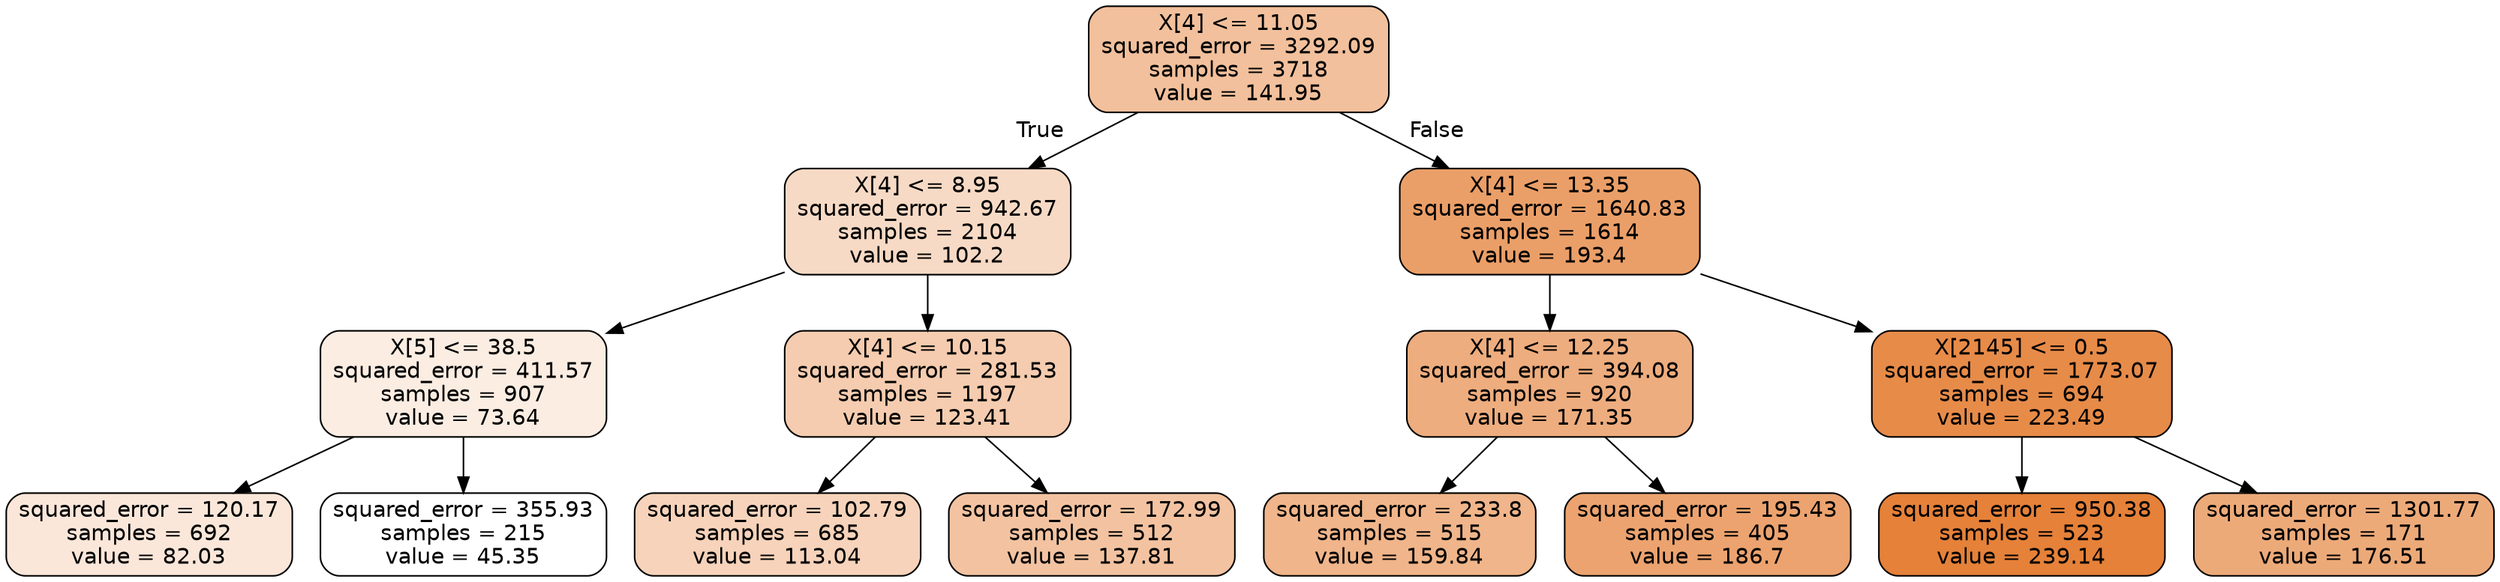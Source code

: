 digraph Tree {
node [shape=box, style="filled, rounded", color="black", fontname="helvetica"] ;
edge [fontname="helvetica"] ;
0 [label="X[4] <= 11.05\nsquared_error = 3292.09\nsamples = 3718\nvalue = 141.95", fillcolor="#f2c09c"] ;
1 [label="X[4] <= 8.95\nsquared_error = 942.67\nsamples = 2104\nvalue = 102.2", fillcolor="#f7dac5"] ;
0 -> 1 [labeldistance=2.5, labelangle=45, headlabel="True"] ;
2 [label="X[5] <= 38.5\nsquared_error = 411.57\nsamples = 907\nvalue = 73.64", fillcolor="#fbede2"] ;
1 -> 2 ;
3 [label="squared_error = 120.17\nsamples = 692\nvalue = 82.03", fillcolor="#fae7da"] ;
2 -> 3 ;
4 [label="squared_error = 355.93\nsamples = 215\nvalue = 45.35", fillcolor="#ffffff"] ;
2 -> 4 ;
5 [label="X[4] <= 10.15\nsquared_error = 281.53\nsamples = 1197\nvalue = 123.41", fillcolor="#f5ccaf"] ;
1 -> 5 ;
6 [label="squared_error = 102.79\nsamples = 685\nvalue = 113.04", fillcolor="#f6d3ba"] ;
5 -> 6 ;
7 [label="squared_error = 172.99\nsamples = 512\nvalue = 137.81", fillcolor="#f3c3a1"] ;
5 -> 7 ;
8 [label="X[4] <= 13.35\nsquared_error = 1640.83\nsamples = 1614\nvalue = 193.4", fillcolor="#eb9f68"] ;
0 -> 8 [labeldistance=2.5, labelangle=-45, headlabel="False"] ;
9 [label="X[4] <= 12.25\nsquared_error = 394.08\nsamples = 920\nvalue = 171.35", fillcolor="#eead7e"] ;
8 -> 9 ;
10 [label="squared_error = 233.8\nsamples = 515\nvalue = 159.84", fillcolor="#f0b58a"] ;
9 -> 10 ;
11 [label="squared_error = 195.43\nsamples = 405\nvalue = 186.7", fillcolor="#eca36f"] ;
9 -> 11 ;
12 [label="X[2145] <= 0.5\nsquared_error = 1773.07\nsamples = 694\nvalue = 223.49", fillcolor="#e78b49"] ;
8 -> 12 ;
13 [label="squared_error = 950.38\nsamples = 523\nvalue = 239.14", fillcolor="#e58139"] ;
12 -> 13 ;
14 [label="squared_error = 1301.77\nsamples = 171\nvalue = 176.51", fillcolor="#edaa79"] ;
12 -> 14 ;
}